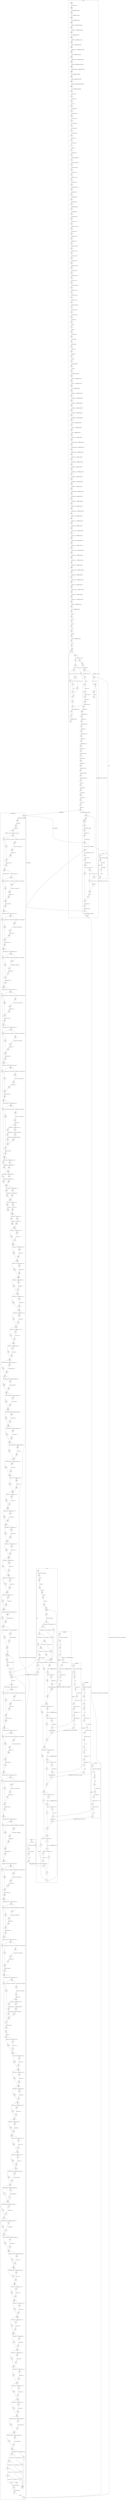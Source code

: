 digraph CFA {
552 [shape="circle" label="N552\n203"]
683 [shape="circle" label="N683\n202"]
684 [shape="circle" label="N684\n201"]
685 [shape="circle" label="N685\n200"]
686 [shape="circle" label="N686\n199"]
687 [shape="circle" label="N687\n198"]
688 [shape="circle" label="N688\n197"]
689 [shape="circle" label="N689\n196"]
690 [shape="circle" label="N690\n195"]
691 [shape="circle" label="N691\n194"]
692 [shape="circle" label="N692\n193"]
693 [shape="circle" label="N693\n192"]
694 [shape="circle" label="N694\n191"]
695 [shape="circle" label="N695\n190"]
696 [shape="circle" label="N696\n189"]
697 [shape="circle" label="N697\n188"]
698 [shape="circle" label="N698\n187"]
699 [shape="circle" label="N699\n186"]
700 [shape="circle" label="N700\n185"]
701 [shape="circle" label="N701\n184"]
702 [shape="circle" label="N702\n183"]
703 [shape="circle" label="N703\n182"]
704 [shape="circle" label="N704\n181"]
705 [shape="circle" label="N705\n180"]
706 [shape="circle" label="N706\n179"]
707 [shape="circle" label="N707\n178"]
708 [shape="circle" label="N708\n177"]
709 [shape="circle" label="N709\n176"]
710 [shape="circle" label="N710\n175"]
711 [shape="circle" label="N711\n174"]
712 [shape="circle" label="N712\n173"]
713 [shape="circle" label="N713\n172"]
714 [shape="circle" label="N714\n171"]
715 [shape="circle" label="N715\n170"]
716 [shape="circle" label="N716\n169"]
717 [shape="circle" label="N717\n168"]
718 [shape="circle" label="N718\n167"]
719 [shape="circle" label="N719\n166"]
720 [shape="circle" label="N720\n165"]
721 [shape="circle" label="N721\n164"]
722 [shape="circle" label="N722\n163"]
723 [shape="circle" label="N723\n162"]
724 [shape="circle" label="N724\n161"]
725 [shape="circle" label="N725\n160"]
726 [shape="circle" label="N726\n159"]
727 [shape="circle" label="N727\n158"]
728 [shape="circle" label="N728\n157"]
729 [shape="circle" label="N729\n156"]
730 [shape="circle" label="N730\n155"]
731 [shape="circle" label="N731\n154"]
732 [shape="circle" label="N732\n153"]
733 [shape="circle" label="N733\n152"]
734 [shape="circle" label="N734\n151"]
735 [shape="circle" label="N735\n150"]
736 [shape="circle" label="N736\n149"]
737 [shape="circle" label="N737\n148"]
738 [shape="circle" label="N738\n147"]
739 [shape="circle" label="N739\n146"]
740 [shape="circle" label="N740\n145"]
741 [shape="circle" label="N741\n144"]
742 [shape="circle" label="N742\n143"]
743 [shape="circle" label="N743\n142"]
744 [shape="circle" label="N744\n141"]
745 [shape="circle" label="N745\n140"]
746 [shape="circle" label="N746\n139"]
747 [shape="circle" label="N747\n138"]
748 [shape="circle" label="N748\n137"]
749 [shape="circle" label="N749\n136"]
750 [shape="circle" label="N750\n135"]
751 [shape="circle" label="N751\n134"]
752 [shape="circle" label="N752\n133"]
753 [shape="circle" label="N753\n132"]
754 [shape="circle" label="N754\n131"]
755 [shape="circle" label="N755\n130"]
756 [shape="circle" label="N756\n129"]
757 [shape="circle" label="N757\n128"]
553 [shape="circle" label="N553\n127"]
554 [shape="circle" label="N554\n126"]
555 [shape="circle" label="N555\n125"]
556 [shape="circle" label="N556\n124"]
557 [shape="circle" label="N557\n123"]
558 [shape="circle" label="N558\n122"]
559 [shape="circle" label="N559\n121"]
560 [shape="circle" label="N560\n120"]
561 [shape="circle" label="N561\n119"]
562 [shape="circle" label="N562\n118"]
563 [shape="circle" label="N563\n117"]
564 [shape="circle" label="N564\n116"]
565 [shape="circle" label="N565\n115"]
566 [shape="circle" label="N566\n114"]
567 [shape="circle" label="N567\n113"]
568 [shape="circle" label="N568\n112"]
569 [shape="circle" label="N569\n111"]
570 [shape="circle" label="N570\n110"]
571 [shape="circle" label="N571\n109"]
572 [shape="circle" label="N572\n108"]
573 [shape="circle" label="N573\n107"]
574 [shape="circle" label="N574\n106"]
575 [shape="circle" label="N575\n105"]
576 [shape="circle" label="N576\n104"]
577 [shape="circle" label="N577\n103"]
578 [shape="circle" label="N578\n102"]
579 [shape="circle" label="N579\n101"]
580 [shape="circle" label="N580\n100"]
581 [shape="circle" label="N581\n99"]
582 [shape="circle" label="N582\n98"]
583 [shape="circle" label="N583\n97"]
584 [shape="circle" label="N584\n96"]
585 [shape="circle" label="N585\n95"]
586 [shape="circle" label="N586\n94"]
587 [shape="circle" label="N587\n93"]
588 [shape="circle" label="N588\n92"]
589 [shape="circle" label="N589\n91"]
590 [shape="circle" label="N590\n90"]
591 [shape="circle" label="N591\n89"]
592 [shape="circle" label="N592\n88"]
593 [shape="circle" label="N593\n87"]
594 [shape="circle" label="N594\n86"]
595 [shape="circle" label="N595\n85"]
596 [shape="circle" label="N596\n84"]
597 [shape="circle" label="N597\n83"]
598 [shape="circle" label="N598\n82"]
599 [shape="circle" label="N599\n81"]
600 [shape="circle" label="N600\n80"]
601 [shape="circle" label="N601\n79"]
602 [shape="circle" label="N602\n78"]
603 [shape="circle" label="N603\n77"]
604 [shape="circle" label="N604\n76"]
605 [shape="circle" label="N605\n75"]
606 [shape="circle" label="N606\n74"]
607 [shape="circle" label="N607\n73"]
608 [shape="circle" label="N608\n72"]
609 [shape="doublecircle" label="N609\n71"]
610 [shape="diamond" label="N610\n70"]
614 [shape="circle" label="N614\n69"]
611 [shape="circle" label="N611\n68"]
629 [shape="diamond" label="N629\n67"]
632 [shape="circle" label="N632\n66"]
1 [shape="circle" label="N1\n4"]
2 [shape="circle" label="N2\n3"]
4 [shape="circle" label="N4\n2"]
5 [shape="circle" label="N5\n1"]
0 [shape="circle" label="N0\n0"]
676 [shape="circle" label="N676\n22"]
673 [shape="circle" label="N673\n20"]
677 [shape="circle" label="N677\n19"]
670 [shape="circle" label="N670\n18"]
678 [shape="circle" label="N678\n17"]
679 [shape="circle" label="N679\n16"]
137 [shape="circle" label="N137\n407"]
138 [shape="circle" label="N138\n406"]
139 [shape="circle" label="N139\n405"]
140 [shape="diamond" label="N140\n404"]
143 [shape="circle" label="N143\n403"]
141 [shape="diamond" label="N141\n395"]
152 [shape="circle" label="N152\n394"]
150 [shape="diamond" label="N150\n386"]
161 [shape="circle" label="N161\n385"]
159 [shape="diamond" label="N159\n377"]
170 [shape="circle" label="N170\n376"]
168 [shape="diamond" label="N168\n368"]
179 [shape="circle" label="N179\n367"]
177 [shape="diamond" label="N177\n359"]
188 [shape="circle" label="N188\n358"]
186 [shape="diamond" label="N186\n350"]
197 [shape="circle" label="N197\n349"]
195 [shape="diamond" label="N195\n341"]
206 [shape="circle" label="N206\n340"]
204 [shape="diamond" label="N204\n325"]
222 [shape="circle" label="N222\n324"]
224 [shape="circle" label="N224\n323"]
220 [shape="diamond" label="N220\n320"]
227 [shape="circle" label="N227\n319"]
229 [shape="circle" label="N229\n318"]
225 [shape="diamond" label="N225\n315"]
232 [shape="circle" label="N232\n314"]
234 [shape="circle" label="N234\n313"]
230 [shape="diamond" label="N230\n310"]
237 [shape="circle" label="N237\n309"]
239 [shape="circle" label="N239\n308"]
235 [shape="diamond" label="N235\n305"]
242 [shape="circle" label="N242\n304"]
244 [shape="circle" label="N244\n303"]
240 [shape="diamond" label="N240\n300"]
247 [shape="circle" label="N247\n299"]
245 [shape="diamond" label="N245\n296"]
251 [shape="circle" label="N251\n295"]
249 [shape="diamond" label="N249\n292"]
255 [shape="circle" label="N255\n291"]
253 [shape="diamond" label="N253\n288"]
259 [shape="circle" label="N259\n287"]
257 [shape="diamond" label="N257\n284"]
263 [shape="circle" label="N263\n283"]
261 [shape="diamond" label="N261\n280"]
267 [shape="circle" label="N267\n279"]
265 [shape="diamond" label="N265\n276"]
271 [shape="circle" label="N271\n275"]
269 [shape="diamond" label="N269\n272"]
275 [shape="circle" label="N275\n271"]
273 [shape="diamond" label="N273\n268"]
279 [shape="circle" label="N279\n267"]
277 [shape="diamond" label="N277\n264"]
283 [shape="circle" label="N283\n263"]
281 [shape="diamond" label="N281\n260"]
287 [shape="circle" label="N287\n259"]
285 [shape="diamond" label="N285\n256"]
291 [shape="circle" label="N291\n255"]
289 [shape="diamond" label="N289\n252"]
295 [shape="circle" label="N295\n251"]
293 [shape="diamond" label="N293\n248"]
299 [shape="circle" label="N299\n247"]
297 [shape="diamond" label="N297\n244"]
303 [shape="circle" label="N303\n243"]
301 [shape="diamond" label="N301\n240"]
307 [shape="circle" label="N307\n239"]
305 [shape="diamond" label="N305\n236"]
311 [shape="circle" label="N311\n235"]
309 [shape="diamond" label="N309\n232"]
315 [shape="circle" label="N315\n231"]
313 [shape="diamond" label="N313\n228"]
319 [shape="circle" label="N319\n227"]
317 [shape="diamond" label="N317\n224"]
323 [shape="circle" label="N323\n223"]
321 [shape="diamond" label="N321\n220"]
327 [shape="circle" label="N327\n219"]
325 [shape="diamond" label="N325\n216"]
331 [shape="circle" label="N331\n215"]
329 [shape="diamond" label="N329\n212"]
335 [shape="circle" label="N335\n211"]
333 [shape="diamond" label="N333\n208"]
339 [shape="circle" label="N339\n207"]
337 [shape="diamond" label="N337\n204"]
343 [shape="circle" label="N343\n203"]
341 [shape="circle" label="N341\n200"]
345 [shape="doublecircle" label="N345\n199"]
346 [shape="circle" label="N346\n198"]
348 [shape="circle" label="N348\n197"]
349 [shape="circle" label="N349\n196"]
61 [shape="circle" label="N61\n68"]
62 [shape="circle" label="N62\n67"]
63 [shape="circle" label="N63\n66"]
64 [shape="circle" label="N64\n65"]
65 [shape="circle" label="N65\n64"]
66 [shape="circle" label="N66\n63"]
67 [shape="circle" label="N67\n62"]
68 [shape="doublecircle" label="N68\n61"]
69 [shape="circle" label="N69\n60"]
71 [shape="diamond" label="N71\n59"]
74 [shape="diamond" label="N74\n58"]
77 [shape="diamond" label="N77\n57"]
80 [shape="diamond" label="N80\n56"]
83 [shape="diamond" label="N83\n55"]
86 [shape="circle" label="N86\n54"]
133 [shape="circle" label="N133\n53"]
134 [shape="circle" label="N134\n52"]
60 [shape="circle" label="N60\n51"]
350 [shape="circle" label="N350\n195"]
351 [shape="diamond" label="N351\n194"]
354 [shape="circle" label="N354\n193"]
352 [shape="diamond" label="N352\n185"]
363 [shape="circle" label="N363\n184"]
361 [shape="diamond" label="N361\n176"]
372 [shape="circle" label="N372\n175"]
370 [shape="diamond" label="N370\n167"]
381 [shape="circle" label="N381\n166"]
379 [shape="diamond" label="N379\n158"]
390 [shape="circle" label="N390\n157"]
388 [shape="diamond" label="N388\n149"]
399 [shape="circle" label="N399\n148"]
397 [shape="diamond" label="N397\n140"]
408 [shape="circle" label="N408\n139"]
406 [shape="diamond" label="N406\n131"]
417 [shape="circle" label="N417\n130"]
415 [shape="circle" label="N415\n115"]
431 [shape="diamond" label="N431\n114"]
434 [shape="circle" label="N434\n113"]
432 [shape="diamond" label="N432\n110"]
438 [shape="circle" label="N438\n109"]
436 [shape="diamond" label="N436\n106"]
442 [shape="circle" label="N442\n105"]
440 [shape="diamond" label="N440\n102"]
446 [shape="circle" label="N446\n101"]
444 [shape="diamond" label="N444\n98"]
450 [shape="circle" label="N450\n97"]
448 [shape="diamond" label="N448\n94"]
454 [shape="circle" label="N454\n93"]
452 [shape="diamond" label="N452\n90"]
458 [shape="circle" label="N458\n89"]
456 [shape="diamond" label="N456\n86"]
462 [shape="circle" label="N462\n85"]
460 [shape="diamond" label="N460\n82"]
466 [shape="circle" label="N466\n81"]
464 [shape="diamond" label="N464\n78"]
470 [shape="circle" label="N470\n77"]
468 [shape="diamond" label="N468\n74"]
474 [shape="circle" label="N474\n73"]
472 [shape="diamond" label="N472\n70"]
478 [shape="circle" label="N478\n69"]
476 [shape="diamond" label="N476\n66"]
482 [shape="circle" label="N482\n65"]
480 [shape="diamond" label="N480\n62"]
486 [shape="circle" label="N486\n61"]
484 [shape="diamond" label="N484\n58"]
490 [shape="circle" label="N490\n57"]
488 [shape="diamond" label="N488\n54"]
494 [shape="circle" label="N494\n53"]
492 [shape="diamond" label="N492\n50"]
498 [shape="circle" label="N498\n49"]
496 [shape="diamond" label="N496\n46"]
502 [shape="circle" label="N502\n45"]
500 [shape="diamond" label="N500\n42"]
506 [shape="circle" label="N506\n41"]
504 [shape="diamond" label="N504\n38"]
510 [shape="circle" label="N510\n37"]
508 [shape="diamond" label="N508\n34"]
514 [shape="circle" label="N514\n33"]
512 [shape="diamond" label="N512\n30"]
518 [shape="circle" label="N518\n29"]
516 [shape="diamond" label="N516\n26"]
522 [shape="circle" label="N522\n25"]
520 [shape="diamond" label="N520\n22"]
526 [shape="circle" label="N526\n21"]
524 [shape="diamond" label="N524\n18"]
530 [shape="circle" label="N530\n17"]
528 [shape="diamond" label="N528\n14"]
534 [shape="diamond" label="N534\n13"]
537 [shape="diamond" label="N537\n12"]
540 [shape="diamond" label="N540\n11"]
543 [shape="diamond" label="N543\n10"]
546 [shape="circle" label="N546\n9"]
548 [shape="circle" label="N548\n8"]
549 [shape="circle" label="N549\n7"]
136 [shape="circle" label="N136\n6"]
680 [shape="circle" label="N680\n15"]
660 [shape="doublecircle" label="N660\n34"]
661 [shape="circle" label="N661\n33"]
663 [shape="circle" label="N663\n32"]
664 [shape="circle" label="N664\n31"]
665 [shape="circle" label="N665\n30"]
666 [shape="circle" label="N666\n29"]
667 [shape="circle" label="N667\n28"]
668 [shape="circle" label="N668\n27"]
669 [shape="diamond" label="N669\n26"]
672 [shape="circle" label="N672\n25"]
671 [shape="diamond" label="N671\n24"]
674 [shape="circle" label="N674\n23"]
675 [shape="circle" label="N675\n21"]
659 [shape="circle" label="N659\n35"]
545 [shape="circle" label="N545\n5"]
532 [shape="circle" label="N532\n0"]
542 [shape="circle" label="N542\n4"]
539 [shape="circle" label="N539\n3"]
536 [shape="circle" label="N536\n2"]
533 [shape="circle" label="N533\n1"]
529 [shape="circle" label="N529\n16"]
531 [shape="circle" label="N531\n15"]
525 [shape="circle" label="N525\n20"]
527 [shape="circle" label="N527\n19"]
521 [shape="circle" label="N521\n24"]
523 [shape="circle" label="N523\n23"]
517 [shape="circle" label="N517\n28"]
519 [shape="circle" label="N519\n27"]
513 [shape="circle" label="N513\n32"]
515 [shape="circle" label="N515\n31"]
509 [shape="circle" label="N509\n36"]
511 [shape="circle" label="N511\n35"]
505 [shape="circle" label="N505\n40"]
507 [shape="circle" label="N507\n39"]
501 [shape="circle" label="N501\n44"]
503 [shape="circle" label="N503\n43"]
497 [shape="circle" label="N497\n48"]
499 [shape="circle" label="N499\n47"]
493 [shape="circle" label="N493\n52"]
495 [shape="circle" label="N495\n51"]
489 [shape="circle" label="N489\n56"]
491 [shape="circle" label="N491\n55"]
485 [shape="circle" label="N485\n60"]
487 [shape="circle" label="N487\n59"]
481 [shape="circle" label="N481\n64"]
483 [shape="circle" label="N483\n63"]
477 [shape="circle" label="N477\n68"]
479 [shape="circle" label="N479\n67"]
473 [shape="circle" label="N473\n72"]
475 [shape="circle" label="N475\n71"]
469 [shape="circle" label="N469\n76"]
471 [shape="circle" label="N471\n75"]
465 [shape="circle" label="N465\n80"]
467 [shape="circle" label="N467\n79"]
461 [shape="circle" label="N461\n84"]
463 [shape="circle" label="N463\n83"]
457 [shape="circle" label="N457\n88"]
459 [shape="circle" label="N459\n87"]
453 [shape="circle" label="N453\n92"]
455 [shape="circle" label="N455\n91"]
449 [shape="circle" label="N449\n96"]
451 [shape="circle" label="N451\n95"]
445 [shape="circle" label="N445\n100"]
447 [shape="circle" label="N447\n99"]
441 [shape="circle" label="N441\n104"]
443 [shape="circle" label="N443\n103"]
437 [shape="circle" label="N437\n108"]
439 [shape="circle" label="N439\n107"]
433 [shape="circle" label="N433\n112"]
435 [shape="circle" label="N435\n111"]
416 [shape="diamond" label="N416\n129"]
420 [shape="circle" label="N420\n128"]
418 [shape="circle" label="N418\n117"]
430 [shape="circle" label="N430\n116"]
419 [shape="circle" label="N419\n127"]
421 [shape="circle" label="N421\n126"]
422 [shape="diamond" label="N422\n125"]
425 [shape="circle" label="N425\n124"]
428 [shape="circle" label="N428\n123"]
429 [shape="circle" label="N429\n122"]
423 [shape="circle" label="N423\n118"]
424 [shape="circle" label="N424\n121"]
426 [shape="circle" label="N426\n120"]
427 [shape="circle" label="N427\n119"]
407 [shape="diamond" label="N407\n138"]
411 [shape="circle" label="N411\n137"]
409 [shape="circle" label="N409\n133"]
414 [shape="circle" label="N414\n132"]
410 [shape="circle" label="N410\n136"]
412 [shape="circle" label="N412\n135"]
413 [shape="circle" label="N413\n134"]
398 [shape="diamond" label="N398\n147"]
402 [shape="circle" label="N402\n146"]
400 [shape="circle" label="N400\n142"]
405 [shape="circle" label="N405\n141"]
401 [shape="circle" label="N401\n145"]
403 [shape="circle" label="N403\n144"]
404 [shape="circle" label="N404\n143"]
389 [shape="diamond" label="N389\n156"]
393 [shape="circle" label="N393\n155"]
391 [shape="circle" label="N391\n151"]
396 [shape="circle" label="N396\n150"]
392 [shape="circle" label="N392\n154"]
394 [shape="circle" label="N394\n153"]
395 [shape="circle" label="N395\n152"]
380 [shape="diamond" label="N380\n165"]
384 [shape="circle" label="N384\n164"]
382 [shape="circle" label="N382\n160"]
387 [shape="circle" label="N387\n159"]
383 [shape="circle" label="N383\n163"]
385 [shape="circle" label="N385\n162"]
386 [shape="circle" label="N386\n161"]
371 [shape="diamond" label="N371\n174"]
375 [shape="circle" label="N375\n173"]
373 [shape="circle" label="N373\n169"]
378 [shape="circle" label="N378\n168"]
374 [shape="circle" label="N374\n172"]
376 [shape="circle" label="N376\n171"]
377 [shape="circle" label="N377\n170"]
362 [shape="diamond" label="N362\n183"]
366 [shape="circle" label="N366\n182"]
364 [shape="circle" label="N364\n178"]
369 [shape="circle" label="N369\n177"]
365 [shape="circle" label="N365\n181"]
367 [shape="circle" label="N367\n180"]
368 [shape="circle" label="N368\n179"]
353 [shape="diamond" label="N353\n192"]
357 [shape="circle" label="N357\n191"]
355 [shape="circle" label="N355\n187"]
360 [shape="circle" label="N360\n186"]
356 [shape="circle" label="N356\n190"]
358 [shape="circle" label="N358\n189"]
359 [shape="circle" label="N359\n188"]
85 [shape="circle" label="N85\n50"]
72 [shape="diamond" label="N72\n45"]
90 [shape="circle" label="N90\n44"]
88 [shape="diamond" label="N88\n36"]
99 [shape="circle" label="N99\n35"]
97 [shape="diamond" label="N97\n27"]
108 [shape="circle" label="N108\n26"]
106 [shape="diamond" label="N106\n18"]
117 [shape="circle" label="N117\n17"]
115 [shape="diamond" label="N115\n9"]
126 [shape="circle" label="N126\n8"]
124 [shape="circle" label="N124\n0"]
125 [shape="circle" label="N125\n7"]
127 [shape="diamond" label="N127\n6"]
129 [shape="circle" label="N129\n5"]
131 [shape="circle" label="N131\n4"]
56 [shape="circle" label="N56\n3"]
57 [shape="circle" label="N57\n2"]
58 [shape="circle" label="N58\n1"]
55 [shape="circle" label="N55\n0"]
132 [shape="circle" label="N132\n3"]
128 [shape="circle" label="N128\n1"]
130 [shape="circle" label="N130\n2"]
116 [shape="circle" label="N116\n16"]
118 [shape="diamond" label="N118\n15"]
120 [shape="circle" label="N120\n14"]
122 [shape="circle" label="N122\n13"]
46 [shape="circle" label="N46\n8"]
47 [shape="circle" label="N47\n7"]
48 [shape="circle" label="N48\n6"]
49 [shape="circle" label="N49\n5"]
50 [shape="circle" label="N50\n4"]
51 [shape="circle" label="N51\n3"]
52 [shape="circle" label="N52\n2"]
53 [shape="circle" label="N53\n1"]
45 [shape="circle" label="N45\n0"]
123 [shape="circle" label="N123\n12"]
119 [shape="circle" label="N119\n10"]
121 [shape="circle" label="N121\n11"]
107 [shape="circle" label="N107\n25"]
109 [shape="diamond" label="N109\n24"]
111 [shape="circle" label="N111\n23"]
113 [shape="circle" label="N113\n22"]
30 [shape="circle" label="N30\n14"]
31 [shape="circle" label="N31\n13"]
32 [shape="circle" label="N32\n12"]
33 [shape="circle" label="N33\n11"]
34 [shape="circle" label="N34\n10"]
35 [shape="circle" label="N35\n9"]
36 [shape="circle" label="N36\n8"]
37 [shape="circle" label="N37\n7"]
38 [shape="circle" label="N38\n6"]
39 [shape="circle" label="N39\n5"]
40 [shape="circle" label="N40\n4"]
41 [shape="circle" label="N41\n3"]
42 [shape="circle" label="N42\n2"]
43 [shape="circle" label="N43\n1"]
29 [shape="circle" label="N29\n0"]
114 [shape="circle" label="N114\n21"]
110 [shape="circle" label="N110\n19"]
112 [shape="circle" label="N112\n20"]
98 [shape="circle" label="N98\n34"]
100 [shape="diamond" label="N100\n33"]
102 [shape="circle" label="N102\n32"]
104 [shape="circle" label="N104\n31"]
18 [shape="circle" label="N18\n10"]
19 [shape="circle" label="N19\n9"]
20 [shape="circle" label="N20\n8"]
21 [shape="circle" label="N21\n7"]
22 [shape="circle" label="N22\n6"]
23 [shape="circle" label="N23\n5"]
24 [shape="circle" label="N24\n4"]
25 [shape="circle" label="N25\n3"]
26 [shape="circle" label="N26\n2"]
27 [shape="circle" label="N27\n1"]
17 [shape="circle" label="N17\n0"]
105 [shape="circle" label="N105\n30"]
101 [shape="circle" label="N101\n28"]
103 [shape="circle" label="N103\n29"]
89 [shape="circle" label="N89\n43"]
91 [shape="diamond" label="N91\n42"]
93 [shape="circle" label="N93\n41"]
95 [shape="circle" label="N95\n40"]
8 [shape="circle" label="N8\n8"]
9 [shape="circle" label="N9\n7"]
10 [shape="circle" label="N10\n6"]
11 [shape="circle" label="N11\n5"]
12 [shape="circle" label="N12\n4"]
13 [shape="circle" label="N13\n3"]
14 [shape="circle" label="N14\n2"]
15 [shape="circle" label="N15\n1"]
7 [shape="circle" label="N7\n0"]
96 [shape="circle" label="N96\n39"]
92 [shape="circle" label="N92\n37"]
94 [shape="circle" label="N94\n38"]
82 [shape="circle" label="N82\n49"]
79 [shape="circle" label="N79\n48"]
76 [shape="circle" label="N76\n47"]
73 [shape="circle" label="N73\n46"]
342 [shape="circle" label="N342\n202"]
344 [shape="circle" label="N344\n201"]
338 [shape="circle" label="N338\n206"]
340 [shape="circle" label="N340\n205"]
334 [shape="circle" label="N334\n210"]
336 [shape="circle" label="N336\n209"]
330 [shape="circle" label="N330\n214"]
332 [shape="circle" label="N332\n213"]
326 [shape="circle" label="N326\n218"]
328 [shape="circle" label="N328\n217"]
322 [shape="circle" label="N322\n222"]
324 [shape="circle" label="N324\n221"]
318 [shape="circle" label="N318\n226"]
320 [shape="circle" label="N320\n225"]
314 [shape="circle" label="N314\n230"]
316 [shape="circle" label="N316\n229"]
310 [shape="circle" label="N310\n234"]
312 [shape="circle" label="N312\n233"]
306 [shape="circle" label="N306\n238"]
308 [shape="circle" label="N308\n237"]
302 [shape="circle" label="N302\n242"]
304 [shape="circle" label="N304\n241"]
298 [shape="circle" label="N298\n246"]
300 [shape="circle" label="N300\n245"]
294 [shape="circle" label="N294\n250"]
296 [shape="circle" label="N296\n249"]
290 [shape="circle" label="N290\n254"]
292 [shape="circle" label="N292\n253"]
286 [shape="circle" label="N286\n258"]
288 [shape="circle" label="N288\n257"]
282 [shape="circle" label="N282\n262"]
284 [shape="circle" label="N284\n261"]
278 [shape="circle" label="N278\n266"]
280 [shape="circle" label="N280\n265"]
274 [shape="circle" label="N274\n270"]
276 [shape="circle" label="N276\n269"]
270 [shape="circle" label="N270\n274"]
272 [shape="circle" label="N272\n273"]
266 [shape="circle" label="N266\n278"]
268 [shape="circle" label="N268\n277"]
262 [shape="circle" label="N262\n282"]
264 [shape="circle" label="N264\n281"]
258 [shape="circle" label="N258\n286"]
260 [shape="circle" label="N260\n285"]
254 [shape="circle" label="N254\n290"]
256 [shape="circle" label="N256\n289"]
250 [shape="circle" label="N250\n294"]
252 [shape="circle" label="N252\n293"]
246 [shape="circle" label="N246\n298"]
248 [shape="circle" label="N248\n297"]
241 [shape="circle" label="N241\n302"]
243 [shape="circle" label="N243\n301"]
236 [shape="circle" label="N236\n307"]
238 [shape="circle" label="N238\n306"]
231 [shape="circle" label="N231\n312"]
233 [shape="circle" label="N233\n311"]
226 [shape="circle" label="N226\n317"]
228 [shape="circle" label="N228\n316"]
221 [shape="circle" label="N221\n322"]
223 [shape="circle" label="N223\n321"]
205 [shape="diamond" label="N205\n339"]
209 [shape="circle" label="N209\n338"]
207 [shape="circle" label="N207\n327"]
219 [shape="circle" label="N219\n326"]
208 [shape="circle" label="N208\n337"]
210 [shape="circle" label="N210\n336"]
211 [shape="diamond" label="N211\n335"]
214 [shape="circle" label="N214\n334"]
217 [shape="circle" label="N217\n333"]
218 [shape="circle" label="N218\n332"]
212 [shape="circle" label="N212\n328"]
213 [shape="circle" label="N213\n331"]
215 [shape="circle" label="N215\n330"]
216 [shape="circle" label="N216\n329"]
196 [shape="diamond" label="N196\n348"]
200 [shape="circle" label="N200\n347"]
198 [shape="circle" label="N198\n343"]
203 [shape="circle" label="N203\n342"]
199 [shape="circle" label="N199\n346"]
201 [shape="circle" label="N201\n345"]
202 [shape="circle" label="N202\n344"]
187 [shape="diamond" label="N187\n357"]
191 [shape="circle" label="N191\n356"]
189 [shape="circle" label="N189\n352"]
194 [shape="circle" label="N194\n351"]
190 [shape="circle" label="N190\n355"]
192 [shape="circle" label="N192\n354"]
193 [shape="circle" label="N193\n353"]
178 [shape="diamond" label="N178\n366"]
182 [shape="circle" label="N182\n365"]
180 [shape="circle" label="N180\n361"]
185 [shape="circle" label="N185\n360"]
181 [shape="circle" label="N181\n364"]
183 [shape="circle" label="N183\n363"]
184 [shape="circle" label="N184\n362"]
169 [shape="diamond" label="N169\n375"]
173 [shape="circle" label="N173\n374"]
171 [shape="circle" label="N171\n370"]
176 [shape="circle" label="N176\n369"]
172 [shape="circle" label="N172\n373"]
174 [shape="circle" label="N174\n372"]
175 [shape="circle" label="N175\n371"]
160 [shape="diamond" label="N160\n384"]
164 [shape="circle" label="N164\n383"]
162 [shape="circle" label="N162\n379"]
167 [shape="circle" label="N167\n378"]
163 [shape="circle" label="N163\n382"]
165 [shape="circle" label="N165\n381"]
166 [shape="circle" label="N166\n380"]
151 [shape="diamond" label="N151\n393"]
155 [shape="circle" label="N155\n392"]
153 [shape="circle" label="N153\n388"]
158 [shape="circle" label="N158\n387"]
154 [shape="circle" label="N154\n391"]
156 [shape="circle" label="N156\n390"]
157 [shape="circle" label="N157\n389"]
142 [shape="diamond" label="N142\n402"]
146 [shape="circle" label="N146\n401"]
144 [shape="circle" label="N144\n397"]
149 [shape="circle" label="N149\n396"]
145 [shape="circle" label="N145\n400"]
147 [shape="circle" label="N147\n399"]
148 [shape="circle" label="N148\n398"]
681 [shape="circle" label="N681\n65"]
630 [shape="circle" label="N630\n64"]
551 [shape="circle" label="N551\n63"]
631 [shape="circle" label="N631\n62"]
633 [shape="circle" label="N633\n61"]
634 [shape="circle" label="N634\n60"]
635 [shape="circle" label="N635\n59"]
636 [shape="circle" label="N636\n58"]
637 [shape="circle" label="N637\n57"]
638 [shape="circle" label="N638\n56"]
639 [shape="circle" label="N639\n55"]
640 [shape="circle" label="N640\n54"]
641 [shape="circle" label="N641\n53"]
642 [shape="circle" label="N642\n52"]
643 [shape="circle" label="N643\n51"]
644 [shape="circle" label="N644\n50"]
645 [shape="circle" label="N645\n49"]
646 [shape="circle" label="N646\n48"]
647 [shape="circle" label="N647\n47"]
648 [shape="circle" label="N648\n46"]
649 [shape="circle" label="N649\n45"]
650 [shape="circle" label="N650\n44"]
651 [shape="circle" label="N651\n43"]
652 [shape="circle" label="N652\n42"]
653 [shape="circle" label="N653\n41"]
654 [shape="circle" label="N654\n40"]
655 [shape="circle" label="N655\n39"]
656 [shape="circle" label="N656\n38"]
657 [shape="circle" label="N657\n37"]
658 [shape="circle" label="N658\n36"]
613 [shape="circle" label="N613\n14"]
612 [shape="diamond" label="N612\n13"]
618 [shape="circle" label="N618\n12"]
616 [shape="circle" label="N616\n3"]
626 [shape="circle" label="N626\n2"]
627 [shape="circle" label="N627\n1"]
628 [shape="circle" label="N628\n0"]
617 [shape="diamond" label="N617\n11"]
621 [shape="circle" label="N621\n10"]
619 [shape="circle" label="N619\n4"]
620 [shape="diamond" label="N620\n9"]
624 [shape="circle" label="N624\n8"]
622 [shape="circle" label="N622\n5"]
623 [shape="circle" label="N623\n7"]
625 [shape="circle" label="N625\n6"]
node [shape="circle"]
subgraph cluster_D_print {
label="D_print()"
56 -> 57 [label="Function start dummy edge"]
57 -> 58 [label="D_z = main_zero_val;"]
58 -> 55 [label="return;"]}
subgraph cluster_N_generate {
label="N_generate()"
8 -> 9 [label="Function start dummy edge"]
9 -> 10 [label="int a;"]
10 -> 11 [label="int b;"]
11 -> 12 [label="main_in1_val_t = __VERIFIER_nondet_int();"]
12 -> 13 [label="main_in1_req_up = 1;"]
13 -> 14 [label="main_in2_val_t = __VERIFIER_nondet_int();"]
14 -> 15 [label="main_in2_req_up = 1;"]
15 -> 7 [label="return;"]}
subgraph cluster_S1_addsub {
label="S1_addsub()"
18 -> 19 [label="Function start dummy edge"]
19 -> 20 [label="int a;"]
20 -> 21 [label="int b;"]
21 -> 22 [label="a = main_in1_val;"]
22 -> 23 [label="b = main_in2_val;"]
23 -> 24 [label="main_sum_val_t = a + b;"]
24 -> 25 [label="main_sum_req_up = 1;"]
25 -> 26 [label="main_diff_val_t = a - b;"]
26 -> 27 [label="main_diff_req_up = 1;"]
27 -> 17 [label="return;"]}
subgraph cluster_S2_presdbl {
label="S2_presdbl()"
30 -> 31 [label="Function start dummy edge"]
31 -> 32 [label="int a;"]
32 -> 33 [label="int b;"]
33 -> 34 [label="int c;"]
34 -> 35 [label="int d;"]
35 -> 36 [label="a = main_sum_val;"]
36 -> 37 [label="b = main_diff_val;"]
37 -> 38 [label="main_pres_val_t = a;"]
38 -> 39 [label="main_pres_req_up = 1;"]
39 -> 40 [label="c = a + b;"]
40 -> 41 [label="d = a - b;"]
41 -> 42 [label="main_dbl_val_t = c + d;"]
42 -> 43 [label="main_dbl_req_up = 1;"]
43 -> 29 [label="return;"]}
subgraph cluster_S3_zero {
label="S3_zero()"
46 -> 47 [label="Function start dummy edge"]
47 -> 48 [label="int a;"]
48 -> 49 [label="int b;"]
49 -> 50 [label="a = main_pres_val;"]
50 -> 51 [label="b = main_dbl_val;"]
51 -> 52 [label="main_zero_val_t = b - (a + a);"]
52 -> 53 [label="main_zero_req_up = 1;"]
53 -> 45 [label="return;"]}
subgraph cluster_error {
label="error()"
1 -> 2 [label="Function start dummy edge"]
2 -> 4 [label="Goto: ERROR"]
4 -> 5 [label="Label: ERROR"]
5 -> 0 [label="return;"]}
subgraph cluster_eval {
label="eval()"
61 -> 62 [label="Function start dummy edge"]
62 -> 63 [label="int tmp;"]
63 -> 64 [label="int tmp___0;"]
64 -> 65 [label="int tmp___1;"]
65 -> 66 [label="int tmp___2;"]
66 -> 67 [label="int tmp___3;"]
67 -> 68 [label="while"]
68 -> 69 [label=""]
69 -> 71 [label="Label: while_0_continue"]
71 -> 73 [label="[N_generate_st == 0]"]
71 -> 74 [label="[!(N_generate_st == 0)]"]
74 -> 76 [label="[S1_addsub_st == 0]"]
74 -> 77 [label="[!(S1_addsub_st == 0)]"]
77 -> 79 [label="[S2_presdbl_st == 0]"]
77 -> 80 [label="[!(S2_presdbl_st == 0)]"]
80 -> 82 [label="[S3_zero_st == 0]"]
80 -> 83 [label="[!(S3_zero_st == 0)]"]
83 -> 85 [label="[D_print_st == 0]"]
83 -> 86 [label="[!(D_print_st == 0)]"]
86 -> 133 [label="Goto: while_0_break"]
133 -> 134 [label="Label: while_0_break"]
134 -> 60 [label="return;"]
85 -> 72 [label=""]
72 -> 89 [label="[N_generate_st == 0]"]
72 -> 90 [label="[!(N_generate_st == 0)]"]
90 -> 88 [label=""]
88 -> 98 [label="[S1_addsub_st == 0]"]
88 -> 99 [label="[!(S1_addsub_st == 0)]"]
99 -> 97 [label=""]
97 -> 107 [label="[S2_presdbl_st == 0]"]
97 -> 108 [label="[!(S2_presdbl_st == 0)]"]
108 -> 106 [label=""]
106 -> 116 [label="[S3_zero_st == 0]"]
106 -> 117 [label="[!(S3_zero_st == 0)]"]
117 -> 115 [label=""]
115 -> 125 [label="[D_print_st == 0]"]
115 -> 126 [label="[!(D_print_st == 0)]"]
126 -> 124 [label=""]
124 -> 68 [label=""]
125 -> 127 [label="tmp___3 = __VERIFIER_nondet_int();"]
127 -> 130 [label="[tmp___3 == 0]"]
127 -> 129 [label="[!(tmp___3 == 0)]"]
129 -> 131 [label="D_print_st = 1;"]
131 -> 132 [label="D_print();" style="dotted" arrowhead="empty"]
131 -> 132 [label="D_print();"]
132 -> 128 [label=""]
128 -> 124 [label=""]
130 -> 128 [label=""]
116 -> 118 [label="tmp___2 = __VERIFIER_nondet_int();"]
118 -> 121 [label="[tmp___2 == 0]"]
118 -> 120 [label="[!(tmp___2 == 0)]"]
120 -> 122 [label="S3_zero_st = 1;"]
122 -> 123 [label="S3_zero();" style="dotted" arrowhead="empty"]
122 -> 123 [label="S3_zero();"]
123 -> 119 [label=""]
119 -> 115 [label=""]
121 -> 119 [label=""]
107 -> 109 [label="tmp___1 = __VERIFIER_nondet_int();"]
109 -> 112 [label="[tmp___1 == 0]"]
109 -> 111 [label="[!(tmp___1 == 0)]"]
111 -> 113 [label="S2_presdbl_st = 1;"]
113 -> 114 [label="S2_presdbl();" style="dotted" arrowhead="empty"]
113 -> 114 [label="S2_presdbl();"]
114 -> 110 [label=""]
110 -> 106 [label=""]
112 -> 110 [label=""]
98 -> 100 [label="tmp___0 = __VERIFIER_nondet_int();"]
100 -> 103 [label="[tmp___0 == 0]"]
100 -> 102 [label="[!(tmp___0 == 0)]"]
102 -> 104 [label="S1_addsub_st = 1;"]
104 -> 105 [label="S1_addsub();" style="dotted" arrowhead="empty"]
104 -> 105 [label="S1_addsub();"]
105 -> 101 [label=""]
101 -> 97 [label=""]
103 -> 101 [label=""]
89 -> 91 [label="tmp = __VERIFIER_nondet_int();"]
91 -> 94 [label="[tmp == 0]"]
91 -> 93 [label="[!(tmp == 0)]"]
93 -> 95 [label="N_generate_st = 1;"]
95 -> 96 [label="N_generate();" style="dotted" arrowhead="empty"]
95 -> 96 [label="N_generate();"]
96 -> 92 [label=""]
92 -> 88 [label=""]
94 -> 92 [label=""]
82 -> 72 [label=""]
79 -> 72 [label=""]
76 -> 72 [label=""]
73 -> 72 [label=""]}
subgraph cluster_main {
label="main()"
552 -> 683 [label="INIT GLOBAL VARS"]
683 -> 684 [label="void __VERIFIER_assume(int);"]
684 -> 685 [label="int __VERIFIER_nondet_bool();"]
685 -> 686 [label="char __VERIFIER_nondet_char();"]
686 -> 687 [label="signed char __VERIFIER_nondet_schar();"]
687 -> 688 [label="unsigned char __VERIFIER_nondet_uchar();"]
688 -> 689 [label="int __VERIFIER_nondet_int();"]
689 -> 690 [label="unsigned int __VERIFIER_nondet_uint();"]
690 -> 691 [label="short int __VERIFIER_nondet_short();"]
691 -> 692 [label="unsigned short int __VERIFIER_nondet_ushort();"]
692 -> 693 [label="long int __VERIFIER_nondet_long();"]
693 -> 694 [label="unsigned long int __VERIFIER_nondet_ulong();"]
694 -> 695 [label="long long int __VERIFIER_nondet_longlong();"]
695 -> 696 [label="unsigned long long int __VERIFIER_nondet_ull();"]
696 -> 697 [label="float __VERIFIER_nondet_float();"]
697 -> 698 [label="double __VERIFIER_nondet_double();"]
698 -> 699 [label="long double __VERIFIER_nondet_longdouble();"]
699 -> 700 [label="void *__VERIFIER_nondet_pointer();"]
700 -> 701 [label="int D_print_i = 0;"]
701 -> 702 [label="int D_print_st = 0;"]
702 -> 703 [label="int D_z = 0;"]
703 -> 704 [label="int N_generate_i = 0;"]
704 -> 705 [label="int N_generate_st = 0;"]
705 -> 706 [label="int S1_addsub_i = 0;"]
706 -> 707 [label="int S1_addsub_st = 0;"]
707 -> 708 [label="int S2_presdbl_i = 0;"]
708 -> 709 [label="int S2_presdbl_st = 0;"]
709 -> 710 [label="int S3_zero_i = 0;"]
710 -> 711 [label="int S3_zero_st = 0;"]
711 -> 712 [label="int count = 0;"]
712 -> 713 [label="int main_clk_ev = 0;"]
713 -> 714 [label="int main_clk_neg_edge = 0;"]
714 -> 715 [label="int main_clk_pos_edge = 0;"]
715 -> 716 [label="int main_clk_req_up = 0;"]
716 -> 717 [label="int main_clk_val = 0;"]
717 -> 718 [label="int main_clk_val_t = 0;"]
718 -> 719 [label="int main_dbl_ev = 0;"]
719 -> 720 [label="int main_dbl_req_up = 0;"]
720 -> 721 [label="int main_dbl_val = 0;"]
721 -> 722 [label="int main_dbl_val_t = 0;"]
722 -> 723 [label="int main_diff_ev = 0;"]
723 -> 724 [label="int main_diff_req_up = 0;"]
724 -> 725 [label="int main_diff_val = 0;"]
725 -> 726 [label="int main_diff_val_t = 0;"]
726 -> 727 [label="int main_in1_ev = 0;"]
727 -> 728 [label="int main_in1_req_up = 0;"]
728 -> 729 [label="int main_in1_val = 0;"]
729 -> 730 [label="int main_in1_val_t = 0;"]
730 -> 731 [label="int main_in2_ev = 0;"]
731 -> 732 [label="int main_in2_req_up = 0;"]
732 -> 733 [label="int main_in2_val = 0;"]
733 -> 734 [label="int main_in2_val_t = 0;"]
734 -> 735 [label="int main_pres_ev = 0;"]
735 -> 736 [label="int main_pres_req_up = 0;"]
736 -> 737 [label="int main_pres_val = 0;"]
737 -> 738 [label="int main_pres_val_t = 0;"]
738 -> 739 [label="int main_sum_ev = 0;"]
739 -> 740 [label="int main_sum_req_up = 0;"]
740 -> 741 [label="int main_sum_val = 0;"]
741 -> 742 [label="int main_sum_val_t = 0;"]
742 -> 743 [label="int main_zero_ev = 0;"]
743 -> 744 [label="int main_zero_req_up = 0;"]
744 -> 745 [label="int main_zero_val = 0;"]
745 -> 746 [label="int main_zero_val_t = 0;"]
746 -> 747 [label="int modFlag = 0;"]
747 -> 748 [label="int res = 0;"]
748 -> 749 [label="void error();"]
749 -> 750 [label="void N_generate();"]
750 -> 751 [label="void S1_addsub();"]
751 -> 752 [label="void S2_presdbl();"]
752 -> 753 [label="void S3_zero();"]
753 -> 754 [label="void D_print();"]
754 -> 755 [label="void eval();"]
755 -> 756 [label="void start_simulation();"]
756 -> 757 [label="void main();"]
757 -> 553 [label="Function start dummy edge"]
553 -> 554 [label="D_print_i = __VERIFIER_nondet_int();"]
554 -> 555 [label="D_print_st = __VERIFIER_nondet_int();"]
555 -> 556 [label="D_z = __VERIFIER_nondet_int();"]
556 -> 557 [label="N_generate_i = __VERIFIER_nondet_int();"]
557 -> 558 [label="N_generate_st = __VERIFIER_nondet_int();"]
558 -> 559 [label="S1_addsub_i = __VERIFIER_nondet_int();"]
559 -> 560 [label="S1_addsub_st = __VERIFIER_nondet_int();"]
560 -> 561 [label="S2_presdbl_i = __VERIFIER_nondet_int();"]
561 -> 562 [label="S2_presdbl_st = __VERIFIER_nondet_int();"]
562 -> 563 [label="S3_zero_i = __VERIFIER_nondet_int();"]
563 -> 564 [label="S3_zero_st = __VERIFIER_nondet_int();"]
564 -> 565 [label="count = __VERIFIER_nondet_int();"]
565 -> 566 [label="main_clk_ev = __VERIFIER_nondet_int();"]
566 -> 567 [label="main_clk_neg_edge = __VERIFIER_nondet_int();"]
567 -> 568 [label="main_clk_pos_edge = __VERIFIER_nondet_int();"]
568 -> 569 [label="main_clk_req_up = __VERIFIER_nondet_int();"]
569 -> 570 [label="main_clk_val = __VERIFIER_nondet_int();"]
570 -> 571 [label="main_clk_val_t = __VERIFIER_nondet_int();"]
571 -> 572 [label="main_dbl_ev = __VERIFIER_nondet_int();"]
572 -> 573 [label="main_dbl_req_up = __VERIFIER_nondet_int();"]
573 -> 574 [label="main_dbl_val = __VERIFIER_nondet_int();"]
574 -> 575 [label="main_dbl_val_t = __VERIFIER_nondet_int();"]
575 -> 576 [label="main_diff_ev = __VERIFIER_nondet_int();"]
576 -> 577 [label="main_diff_req_up = __VERIFIER_nondet_int();"]
577 -> 578 [label="main_diff_val = __VERIFIER_nondet_int();"]
578 -> 579 [label="main_diff_val_t = __VERIFIER_nondet_int();"]
579 -> 580 [label="main_in1_ev = __VERIFIER_nondet_int();"]
580 -> 581 [label="main_in1_req_up = __VERIFIER_nondet_int();"]
581 -> 582 [label="main_in1_val = __VERIFIER_nondet_int();"]
582 -> 583 [label="main_in1_val_t = __VERIFIER_nondet_int();"]
583 -> 584 [label="main_in2_ev = __VERIFIER_nondet_int();"]
584 -> 585 [label="main_in2_req_up = __VERIFIER_nondet_int();"]
585 -> 586 [label="main_in2_val = __VERIFIER_nondet_int();"]
586 -> 587 [label="main_in2_val_t = __VERIFIER_nondet_int();"]
587 -> 588 [label="main_pres_ev = __VERIFIER_nondet_int();"]
588 -> 589 [label="main_pres_req_up = __VERIFIER_nondet_int();"]
589 -> 590 [label="main_pres_val = __VERIFIER_nondet_int();"]
590 -> 591 [label="main_pres_val_t = __VERIFIER_nondet_int();"]
591 -> 592 [label="main_sum_ev = __VERIFIER_nondet_int();"]
592 -> 593 [label="main_sum_req_up = __VERIFIER_nondet_int();"]
593 -> 594 [label="main_sum_val = __VERIFIER_nondet_int();"]
594 -> 595 [label="main_sum_val_t = __VERIFIER_nondet_int();"]
595 -> 596 [label="main_zero_ev = __VERIFIER_nondet_int();"]
596 -> 597 [label="main_zero_req_up = __VERIFIER_nondet_int();"]
597 -> 598 [label="main_zero_val = __VERIFIER_nondet_int();"]
598 -> 599 [label="main_zero_val_t = __VERIFIER_nondet_int();"]
599 -> 600 [label="modFlag = __VERIFIER_nondet_int();"]
600 -> 601 [label="res = __VERIFIER_nondet_int();"]
601 -> 602 [label="int n1 = 3;"]
602 -> 603 [label="int n2 = 5;"]
603 -> 604 [label="int n3 = 7;"]
604 -> 605 [label="res = 0;"]
605 -> 606 [label="int bound;"]
606 -> 607 [label="bound = __VERIFIER_nondet_int();"]
607 -> 608 [label="int i = 0;"]
608 -> 609 [label="while"]
609 -> 610 [label=""]
610 -> 613 [label="[i < bound]"]
610 -> 614 [label="[!(i < bound)]"]
614 -> 611 [label="break"]
611 -> 629 [label="modFlag = res;"]
629 -> 631 [label="[(modFlag % 105) == 0]"]
629 -> 632 [label="[!((modFlag % 105) == 0)]"]
632 -> 681 [label="error();" style="dotted" arrowhead="empty"]
632 -> 681 [label="error();"]
676 -> 673 [label=""]
673 -> 677 [label="count = 0;"]
677 -> 670 [label=""]
670 -> 678 [label="main_clk_val_t = 0;"]
678 -> 679 [label="main_clk_req_up = 1;"]
679 -> 680 [label="start_simulation();" style="dotted" arrowhead="empty"]
679 -> 680 [label="start_simulation();"]
680 -> 660 [label=""]
660 -> 661 [label=""]
661 -> 663 [label="Label: while_2_continue"]
663 -> 664 [label="main_clk_val_t = 1;"]
664 -> 665 [label="main_clk_req_up = 1;"]
665 -> 666 [label="start_simulation();" style="dotted" arrowhead="empty"]
665 -> 666 [label="start_simulation();"]
666 -> 667 [label="int __CPAchecker_TMP_1 = count;"]
667 -> 668 [label="count = count + 1;"]
668 -> 669 [label="__CPAchecker_TMP_1;"]
669 -> 671 [label="[count == 5]"]
669 -> 672 [label="[!(count == 5)]"]
672 -> 670 [label=""]
671 -> 675 [label="[D_z == 0]"]
671 -> 674 [label="[!(D_z == 0)]"]
674 -> 676 [label="error();" style="dotted" arrowhead="empty"]
674 -> 676 [label="error();"]
675 -> 673 [label=""]
659 -> 660 [label="while"]
681 -> 630 [label=""]
630 -> 551 [label="return;"]
631 -> 633 [label="count = 0;"]
633 -> 634 [label="main_in1_ev = 2;"]
634 -> 635 [label="main_in1_req_up = 0;"]
635 -> 636 [label="main_in2_ev = 2;"]
636 -> 637 [label="main_in2_req_up = 0;"]
637 -> 638 [label="main_diff_ev = 2;"]
638 -> 639 [label="main_diff_req_up = 0;"]
639 -> 640 [label="main_sum_ev = 2;"]
640 -> 641 [label="main_sum_req_up = 0;"]
641 -> 642 [label="main_pres_ev = 2;"]
642 -> 643 [label="main_pres_req_up = 0;"]
643 -> 644 [label="main_dbl_ev = 2;"]
644 -> 645 [label="main_dbl_req_up = 0;"]
645 -> 646 [label="main_zero_ev = 2;"]
646 -> 647 [label="main_zero_req_up = 0;"]
647 -> 648 [label="main_clk_val = 0;"]
648 -> 649 [label="main_clk_ev = 2;"]
649 -> 650 [label="main_clk_req_up = 0;"]
650 -> 651 [label="main_clk_pos_edge = 2;"]
651 -> 652 [label="main_clk_neg_edge = 2;"]
652 -> 653 [label="count = 0;"]
653 -> 654 [label="N_generate_i = 0;"]
654 -> 655 [label="S1_addsub_i = 0;"]
655 -> 656 [label="S2_presdbl_i = 0;"]
656 -> 657 [label="S3_zero_i = 0;"]
657 -> 658 [label="D_print_i = 0;"]
658 -> 659 [label="start_simulation();" style="dotted" arrowhead="empty"]
658 -> 659 [label="start_simulation();"]
613 -> 612 [label=""]
612 -> 617 [label="[(i % n1) == 0]"]
612 -> 618 [label="[!((i % n1) == 0)]"]
618 -> 616 [label=""]
616 -> 626 [label="int __CPAchecker_TMP_0 = i;"]
626 -> 627 [label="i = i + 1;"]
627 -> 628 [label="__CPAchecker_TMP_0;"]
628 -> 609 [label=""]
617 -> 620 [label="[(i % n2) == 0]"]
617 -> 621 [label="[!((i % n2) == 0)]"]
621 -> 619 [label=""]
619 -> 616 [label=""]
620 -> 623 [label="[(i % n3) == 0]"]
620 -> 624 [label="[!((i % n3) == 0)]"]
624 -> 622 [label=""]
622 -> 619 [label=""]
623 -> 625 [label="res = i;"]
625 -> 622 [label=""]}
subgraph cluster_start_simulation {
label="start_simulation()"
137 -> 138 [label="Function start dummy edge"]
138 -> 139 [label="int kernel_st;"]
139 -> 140 [label="kernel_st = 0;"]
140 -> 142 [label="[main_in1_req_up == 1]"]
140 -> 143 [label="[!(main_in1_req_up == 1)]"]
143 -> 141 [label=""]
141 -> 151 [label="[main_in2_req_up == 1]"]
141 -> 152 [label="[!(main_in2_req_up == 1)]"]
152 -> 150 [label=""]
150 -> 160 [label="[main_sum_req_up == 1]"]
150 -> 161 [label="[!(main_sum_req_up == 1)]"]
161 -> 159 [label=""]
159 -> 169 [label="[main_diff_req_up == 1]"]
159 -> 170 [label="[!(main_diff_req_up == 1)]"]
170 -> 168 [label=""]
168 -> 178 [label="[main_pres_req_up == 1]"]
168 -> 179 [label="[!(main_pres_req_up == 1)]"]
179 -> 177 [label=""]
177 -> 187 [label="[main_dbl_req_up == 1]"]
177 -> 188 [label="[!(main_dbl_req_up == 1)]"]
188 -> 186 [label=""]
186 -> 196 [label="[main_zero_req_up == 1]"]
186 -> 197 [label="[!(main_zero_req_up == 1)]"]
197 -> 195 [label=""]
195 -> 205 [label="[main_clk_req_up == 1]"]
195 -> 206 [label="[!(main_clk_req_up == 1)]"]
206 -> 204 [label=""]
204 -> 221 [label="[N_generate_i == 1]"]
204 -> 222 [label="[!(N_generate_i == 1)]"]
222 -> 224 [label="N_generate_st = 2;"]
224 -> 220 [label=""]
220 -> 226 [label="[S1_addsub_i == 1]"]
220 -> 227 [label="[!(S1_addsub_i == 1)]"]
227 -> 229 [label="S1_addsub_st = 2;"]
229 -> 225 [label=""]
225 -> 231 [label="[S2_presdbl_i == 1]"]
225 -> 232 [label="[!(S2_presdbl_i == 1)]"]
232 -> 234 [label="S2_presdbl_st = 2;"]
234 -> 230 [label=""]
230 -> 236 [label="[S3_zero_i == 1]"]
230 -> 237 [label="[!(S3_zero_i == 1)]"]
237 -> 239 [label="S3_zero_st = 2;"]
239 -> 235 [label=""]
235 -> 241 [label="[D_print_i == 1]"]
235 -> 242 [label="[!(D_print_i == 1)]"]
242 -> 244 [label="D_print_st = 2;"]
244 -> 240 [label=""]
240 -> 246 [label="[main_in1_ev == 0]"]
240 -> 247 [label="[!(main_in1_ev == 0)]"]
247 -> 245 [label=""]
245 -> 250 [label="[main_in2_ev == 0]"]
245 -> 251 [label="[!(main_in2_ev == 0)]"]
251 -> 249 [label=""]
249 -> 254 [label="[main_sum_ev == 0]"]
249 -> 255 [label="[!(main_sum_ev == 0)]"]
255 -> 253 [label=""]
253 -> 258 [label="[main_diff_ev == 0]"]
253 -> 259 [label="[!(main_diff_ev == 0)]"]
259 -> 257 [label=""]
257 -> 262 [label="[main_pres_ev == 0]"]
257 -> 263 [label="[!(main_pres_ev == 0)]"]
263 -> 261 [label=""]
261 -> 266 [label="[main_dbl_ev == 0]"]
261 -> 267 [label="[!(main_dbl_ev == 0)]"]
267 -> 265 [label=""]
265 -> 270 [label="[main_zero_ev == 0]"]
265 -> 271 [label="[!(main_zero_ev == 0)]"]
271 -> 269 [label=""]
269 -> 274 [label="[main_clk_ev == 0]"]
269 -> 275 [label="[!(main_clk_ev == 0)]"]
275 -> 273 [label=""]
273 -> 278 [label="[main_clk_pos_edge == 0]"]
273 -> 279 [label="[!(main_clk_pos_edge == 0)]"]
279 -> 277 [label=""]
277 -> 282 [label="[main_clk_neg_edge == 0]"]
277 -> 283 [label="[!(main_clk_neg_edge == 0)]"]
283 -> 281 [label=""]
281 -> 286 [label="[main_clk_pos_edge == 1]"]
281 -> 287 [label="[!(main_clk_pos_edge == 1)]"]
287 -> 285 [label=""]
285 -> 290 [label="[main_clk_pos_edge == 1]"]
285 -> 291 [label="[!(main_clk_pos_edge == 1)]"]
291 -> 289 [label=""]
289 -> 294 [label="[main_clk_pos_edge == 1]"]
289 -> 295 [label="[!(main_clk_pos_edge == 1)]"]
295 -> 293 [label=""]
293 -> 298 [label="[main_clk_pos_edge == 1]"]
293 -> 299 [label="[!(main_clk_pos_edge == 1)]"]
299 -> 297 [label=""]
297 -> 302 [label="[main_clk_pos_edge == 1]"]
297 -> 303 [label="[!(main_clk_pos_edge == 1)]"]
303 -> 301 [label=""]
301 -> 306 [label="[main_in1_ev == 1]"]
301 -> 307 [label="[!(main_in1_ev == 1)]"]
307 -> 305 [label=""]
305 -> 310 [label="[main_in2_ev == 1]"]
305 -> 311 [label="[!(main_in2_ev == 1)]"]
311 -> 309 [label=""]
309 -> 314 [label="[main_sum_ev == 1]"]
309 -> 315 [label="[!(main_sum_ev == 1)]"]
315 -> 313 [label=""]
313 -> 318 [label="[main_diff_ev == 1]"]
313 -> 319 [label="[!(main_diff_ev == 1)]"]
319 -> 317 [label=""]
317 -> 322 [label="[main_pres_ev == 1]"]
317 -> 323 [label="[!(main_pres_ev == 1)]"]
323 -> 321 [label=""]
321 -> 326 [label="[main_dbl_ev == 1]"]
321 -> 327 [label="[!(main_dbl_ev == 1)]"]
327 -> 325 [label=""]
325 -> 330 [label="[main_zero_ev == 1]"]
325 -> 331 [label="[!(main_zero_ev == 1)]"]
331 -> 329 [label=""]
329 -> 334 [label="[main_clk_ev == 1]"]
329 -> 335 [label="[!(main_clk_ev == 1)]"]
335 -> 333 [label=""]
333 -> 338 [label="[main_clk_pos_edge == 1]"]
333 -> 339 [label="[!(main_clk_pos_edge == 1)]"]
339 -> 337 [label=""]
337 -> 342 [label="[main_clk_neg_edge == 1]"]
337 -> 343 [label="[!(main_clk_neg_edge == 1)]"]
343 -> 341 [label=""]
341 -> 345 [label="while"]
345 -> 346 [label=""]
346 -> 348 [label="Label: while_1_continue"]
348 -> 349 [label="kernel_st = 1;"]
349 -> 350 [label="eval();" style="dotted" arrowhead="empty"]
349 -> 350 [label="eval();"]
350 -> 351 [label="kernel_st = 2;"]
351 -> 353 [label="[main_in1_req_up == 1]"]
351 -> 354 [label="[!(main_in1_req_up == 1)]"]
354 -> 352 [label=""]
352 -> 362 [label="[main_in2_req_up == 1]"]
352 -> 363 [label="[!(main_in2_req_up == 1)]"]
363 -> 361 [label=""]
361 -> 371 [label="[main_sum_req_up == 1]"]
361 -> 372 [label="[!(main_sum_req_up == 1)]"]
372 -> 370 [label=""]
370 -> 380 [label="[main_diff_req_up == 1]"]
370 -> 381 [label="[!(main_diff_req_up == 1)]"]
381 -> 379 [label=""]
379 -> 389 [label="[main_pres_req_up == 1]"]
379 -> 390 [label="[!(main_pres_req_up == 1)]"]
390 -> 388 [label=""]
388 -> 398 [label="[main_dbl_req_up == 1]"]
388 -> 399 [label="[!(main_dbl_req_up == 1)]"]
399 -> 397 [label=""]
397 -> 407 [label="[main_zero_req_up == 1]"]
397 -> 408 [label="[!(main_zero_req_up == 1)]"]
408 -> 406 [label=""]
406 -> 416 [label="[main_clk_req_up == 1]"]
406 -> 417 [label="[!(main_clk_req_up == 1)]"]
417 -> 415 [label=""]
415 -> 431 [label="kernel_st = 3;"]
431 -> 433 [label="[main_in1_ev == 0]"]
431 -> 434 [label="[!(main_in1_ev == 0)]"]
434 -> 432 [label=""]
432 -> 437 [label="[main_in2_ev == 0]"]
432 -> 438 [label="[!(main_in2_ev == 0)]"]
438 -> 436 [label=""]
436 -> 441 [label="[main_sum_ev == 0]"]
436 -> 442 [label="[!(main_sum_ev == 0)]"]
442 -> 440 [label=""]
440 -> 445 [label="[main_diff_ev == 0]"]
440 -> 446 [label="[!(main_diff_ev == 0)]"]
446 -> 444 [label=""]
444 -> 449 [label="[main_pres_ev == 0]"]
444 -> 450 [label="[!(main_pres_ev == 0)]"]
450 -> 448 [label=""]
448 -> 453 [label="[main_dbl_ev == 0]"]
448 -> 454 [label="[!(main_dbl_ev == 0)]"]
454 -> 452 [label=""]
452 -> 457 [label="[main_zero_ev == 0]"]
452 -> 458 [label="[!(main_zero_ev == 0)]"]
458 -> 456 [label=""]
456 -> 461 [label="[main_clk_ev == 0]"]
456 -> 462 [label="[!(main_clk_ev == 0)]"]
462 -> 460 [label=""]
460 -> 465 [label="[main_clk_pos_edge == 0]"]
460 -> 466 [label="[!(main_clk_pos_edge == 0)]"]
466 -> 464 [label=""]
464 -> 469 [label="[main_clk_neg_edge == 0]"]
464 -> 470 [label="[!(main_clk_neg_edge == 0)]"]
470 -> 468 [label=""]
468 -> 473 [label="[main_clk_pos_edge == 1]"]
468 -> 474 [label="[!(main_clk_pos_edge == 1)]"]
474 -> 472 [label=""]
472 -> 477 [label="[main_clk_pos_edge == 1]"]
472 -> 478 [label="[!(main_clk_pos_edge == 1)]"]
478 -> 476 [label=""]
476 -> 481 [label="[main_clk_pos_edge == 1]"]
476 -> 482 [label="[!(main_clk_pos_edge == 1)]"]
482 -> 480 [label=""]
480 -> 485 [label="[main_clk_pos_edge == 1]"]
480 -> 486 [label="[!(main_clk_pos_edge == 1)]"]
486 -> 484 [label=""]
484 -> 489 [label="[main_clk_pos_edge == 1]"]
484 -> 490 [label="[!(main_clk_pos_edge == 1)]"]
490 -> 488 [label=""]
488 -> 493 [label="[main_in1_ev == 1]"]
488 -> 494 [label="[!(main_in1_ev == 1)]"]
494 -> 492 [label=""]
492 -> 497 [label="[main_in2_ev == 1]"]
492 -> 498 [label="[!(main_in2_ev == 1)]"]
498 -> 496 [label=""]
496 -> 501 [label="[main_sum_ev == 1]"]
496 -> 502 [label="[!(main_sum_ev == 1)]"]
502 -> 500 [label=""]
500 -> 505 [label="[main_diff_ev == 1]"]
500 -> 506 [label="[!(main_diff_ev == 1)]"]
506 -> 504 [label=""]
504 -> 509 [label="[main_pres_ev == 1]"]
504 -> 510 [label="[!(main_pres_ev == 1)]"]
510 -> 508 [label=""]
508 -> 513 [label="[main_dbl_ev == 1]"]
508 -> 514 [label="[!(main_dbl_ev == 1)]"]
514 -> 512 [label=""]
512 -> 517 [label="[main_zero_ev == 1]"]
512 -> 518 [label="[!(main_zero_ev == 1)]"]
518 -> 516 [label=""]
516 -> 521 [label="[main_clk_ev == 1]"]
516 -> 522 [label="[!(main_clk_ev == 1)]"]
522 -> 520 [label=""]
520 -> 525 [label="[main_clk_pos_edge == 1]"]
520 -> 526 [label="[!(main_clk_pos_edge == 1)]"]
526 -> 524 [label=""]
524 -> 529 [label="[main_clk_neg_edge == 1]"]
524 -> 530 [label="[!(main_clk_neg_edge == 1)]"]
530 -> 528 [label=""]
528 -> 533 [label="[N_generate_st == 0]"]
528 -> 534 [label="[!(N_generate_st == 0)]"]
534 -> 536 [label="[S1_addsub_st == 0]"]
534 -> 537 [label="[!(S1_addsub_st == 0)]"]
537 -> 539 [label="[S2_presdbl_st == 0]"]
537 -> 540 [label="[!(S2_presdbl_st == 0)]"]
540 -> 542 [label="[S3_zero_st == 0]"]
540 -> 543 [label="[!(S3_zero_st == 0)]"]
543 -> 545 [label="[D_print_st == 0]"]
543 -> 546 [label="[!(D_print_st == 0)]"]
546 -> 548 [label="Goto: while_1_break"]
548 -> 549 [label="Label: while_1_break"]
549 -> 136 [label="return;"]
545 -> 532 [label=""]
532 -> 345 [label=""]
542 -> 532 [label=""]
539 -> 532 [label=""]
536 -> 532 [label=""]
533 -> 532 [label=""]
529 -> 531 [label="main_clk_neg_edge = 2;"]
531 -> 528 [label=""]
525 -> 527 [label="main_clk_pos_edge = 2;"]
527 -> 524 [label=""]
521 -> 523 [label="main_clk_ev = 2;"]
523 -> 520 [label=""]
517 -> 519 [label="main_zero_ev = 2;"]
519 -> 516 [label=""]
513 -> 515 [label="main_dbl_ev = 2;"]
515 -> 512 [label=""]
509 -> 511 [label="main_pres_ev = 2;"]
511 -> 508 [label=""]
505 -> 507 [label="main_diff_ev = 2;"]
507 -> 504 [label=""]
501 -> 503 [label="main_sum_ev = 2;"]
503 -> 500 [label=""]
497 -> 499 [label="main_in2_ev = 2;"]
499 -> 496 [label=""]
493 -> 495 [label="main_in1_ev = 2;"]
495 -> 492 [label=""]
489 -> 491 [label="D_print_st = 0;"]
491 -> 488 [label=""]
485 -> 487 [label="S3_zero_st = 0;"]
487 -> 484 [label=""]
481 -> 483 [label="S2_presdbl_st = 0;"]
483 -> 480 [label=""]
477 -> 479 [label="S1_addsub_st = 0;"]
479 -> 476 [label=""]
473 -> 475 [label="N_generate_st = 0;"]
475 -> 472 [label=""]
469 -> 471 [label="main_clk_neg_edge = 1;"]
471 -> 468 [label=""]
465 -> 467 [label="main_clk_pos_edge = 1;"]
467 -> 464 [label=""]
461 -> 463 [label="main_clk_ev = 1;"]
463 -> 460 [label=""]
457 -> 459 [label="main_zero_ev = 1;"]
459 -> 456 [label=""]
453 -> 455 [label="main_dbl_ev = 1;"]
455 -> 452 [label=""]
449 -> 451 [label="main_pres_ev = 1;"]
451 -> 448 [label=""]
445 -> 447 [label="main_diff_ev = 1;"]
447 -> 444 [label=""]
441 -> 443 [label="main_sum_ev = 1;"]
443 -> 440 [label=""]
437 -> 439 [label="main_in2_ev = 1;"]
439 -> 436 [label=""]
433 -> 435 [label="main_in1_ev = 1;"]
435 -> 432 [label=""]
416 -> 419 [label="[main_clk_val != main_clk_val_t]"]
416 -> 420 [label="[!(main_clk_val != main_clk_val_t)]"]
420 -> 418 [label=""]
418 -> 430 [label="main_clk_req_up = 0;"]
430 -> 415 [label=""]
419 -> 421 [label="main_clk_val = main_clk_val_t;"]
421 -> 422 [label="main_clk_ev = 0;"]
422 -> 424 [label="[main_clk_val == 1]"]
422 -> 425 [label="[!(main_clk_val == 1)]"]
425 -> 428 [label="main_clk_neg_edge = 0;"]
428 -> 429 [label="main_clk_pos_edge = 2;"]
429 -> 423 [label=""]
423 -> 418 [label=""]
424 -> 426 [label="main_clk_pos_edge = 0;"]
426 -> 427 [label="main_clk_neg_edge = 2;"]
427 -> 423 [label=""]
407 -> 410 [label="[main_zero_val != main_zero_val_t]"]
407 -> 411 [label="[!(main_zero_val != main_zero_val_t)]"]
411 -> 409 [label=""]
409 -> 414 [label="main_zero_req_up = 0;"]
414 -> 406 [label=""]
410 -> 412 [label="main_zero_val = main_zero_val_t;"]
412 -> 413 [label="main_zero_ev = 0;"]
413 -> 409 [label=""]
398 -> 401 [label="[main_dbl_val != main_dbl_val_t]"]
398 -> 402 [label="[!(main_dbl_val != main_dbl_val_t)]"]
402 -> 400 [label=""]
400 -> 405 [label="main_dbl_req_up = 0;"]
405 -> 397 [label=""]
401 -> 403 [label="main_dbl_val = main_dbl_val_t;"]
403 -> 404 [label="main_dbl_ev = 0;"]
404 -> 400 [label=""]
389 -> 392 [label="[main_pres_val != main_pres_val_t]"]
389 -> 393 [label="[!(main_pres_val != main_pres_val_t)]"]
393 -> 391 [label=""]
391 -> 396 [label="main_pres_req_up = 0;"]
396 -> 388 [label=""]
392 -> 394 [label="main_pres_val = main_pres_val_t;"]
394 -> 395 [label="main_pres_ev = 0;"]
395 -> 391 [label=""]
380 -> 383 [label="[main_diff_val != main_diff_val_t]"]
380 -> 384 [label="[!(main_diff_val != main_diff_val_t)]"]
384 -> 382 [label=""]
382 -> 387 [label="main_diff_req_up = 0;"]
387 -> 379 [label=""]
383 -> 385 [label="main_diff_val = main_diff_val_t;"]
385 -> 386 [label="main_diff_ev = 0;"]
386 -> 382 [label=""]
371 -> 374 [label="[main_sum_val != main_sum_val_t]"]
371 -> 375 [label="[!(main_sum_val != main_sum_val_t)]"]
375 -> 373 [label=""]
373 -> 378 [label="main_sum_req_up = 0;"]
378 -> 370 [label=""]
374 -> 376 [label="main_sum_val = main_sum_val_t;"]
376 -> 377 [label="main_sum_ev = 0;"]
377 -> 373 [label=""]
362 -> 365 [label="[main_in2_val != main_in2_val_t]"]
362 -> 366 [label="[!(main_in2_val != main_in2_val_t)]"]
366 -> 364 [label=""]
364 -> 369 [label="main_in2_req_up = 0;"]
369 -> 361 [label=""]
365 -> 367 [label="main_in2_val = main_in2_val_t;"]
367 -> 368 [label="main_in2_ev = 0;"]
368 -> 364 [label=""]
353 -> 356 [label="[main_in1_val != main_in1_val_t]"]
353 -> 357 [label="[!(main_in1_val != main_in1_val_t)]"]
357 -> 355 [label=""]
355 -> 360 [label="main_in1_req_up = 0;"]
360 -> 352 [label=""]
356 -> 358 [label="main_in1_val = main_in1_val_t;"]
358 -> 359 [label="main_in1_ev = 0;"]
359 -> 355 [label=""]
342 -> 344 [label="main_clk_neg_edge = 2;"]
344 -> 341 [label=""]
338 -> 340 [label="main_clk_pos_edge = 2;"]
340 -> 337 [label=""]
334 -> 336 [label="main_clk_ev = 2;"]
336 -> 333 [label=""]
330 -> 332 [label="main_zero_ev = 2;"]
332 -> 329 [label=""]
326 -> 328 [label="main_dbl_ev = 2;"]
328 -> 325 [label=""]
322 -> 324 [label="main_pres_ev = 2;"]
324 -> 321 [label=""]
318 -> 320 [label="main_diff_ev = 2;"]
320 -> 317 [label=""]
314 -> 316 [label="main_sum_ev = 2;"]
316 -> 313 [label=""]
310 -> 312 [label="main_in2_ev = 2;"]
312 -> 309 [label=""]
306 -> 308 [label="main_in1_ev = 2;"]
308 -> 305 [label=""]
302 -> 304 [label="D_print_st = 0;"]
304 -> 301 [label=""]
298 -> 300 [label="S3_zero_st = 0;"]
300 -> 297 [label=""]
294 -> 296 [label="S2_presdbl_st = 0;"]
296 -> 293 [label=""]
290 -> 292 [label="S1_addsub_st = 0;"]
292 -> 289 [label=""]
286 -> 288 [label="N_generate_st = 0;"]
288 -> 285 [label=""]
282 -> 284 [label="main_clk_neg_edge = 1;"]
284 -> 281 [label=""]
278 -> 280 [label="main_clk_pos_edge = 1;"]
280 -> 277 [label=""]
274 -> 276 [label="main_clk_ev = 1;"]
276 -> 273 [label=""]
270 -> 272 [label="main_zero_ev = 1;"]
272 -> 269 [label=""]
266 -> 268 [label="main_dbl_ev = 1;"]
268 -> 265 [label=""]
262 -> 264 [label="main_pres_ev = 1;"]
264 -> 261 [label=""]
258 -> 260 [label="main_diff_ev = 1;"]
260 -> 257 [label=""]
254 -> 256 [label="main_sum_ev = 1;"]
256 -> 253 [label=""]
250 -> 252 [label="main_in2_ev = 1;"]
252 -> 249 [label=""]
246 -> 248 [label="main_in1_ev = 1;"]
248 -> 245 [label=""]
241 -> 243 [label="D_print_st = 0;"]
243 -> 240 [label=""]
236 -> 238 [label="S3_zero_st = 0;"]
238 -> 235 [label=""]
231 -> 233 [label="S2_presdbl_st = 0;"]
233 -> 230 [label=""]
226 -> 228 [label="S1_addsub_st = 0;"]
228 -> 225 [label=""]
221 -> 223 [label="N_generate_st = 0;"]
223 -> 220 [label=""]
205 -> 208 [label="[main_clk_val != main_clk_val_t]"]
205 -> 209 [label="[!(main_clk_val != main_clk_val_t)]"]
209 -> 207 [label=""]
207 -> 219 [label="main_clk_req_up = 0;"]
219 -> 204 [label=""]
208 -> 210 [label="main_clk_val = main_clk_val_t;"]
210 -> 211 [label="main_clk_ev = 0;"]
211 -> 213 [label="[main_clk_val == 1]"]
211 -> 214 [label="[!(main_clk_val == 1)]"]
214 -> 217 [label="main_clk_neg_edge = 0;"]
217 -> 218 [label="main_clk_pos_edge = 2;"]
218 -> 212 [label=""]
212 -> 207 [label=""]
213 -> 215 [label="main_clk_pos_edge = 0;"]
215 -> 216 [label="main_clk_neg_edge = 2;"]
216 -> 212 [label=""]
196 -> 199 [label="[main_zero_val != main_zero_val_t]"]
196 -> 200 [label="[!(main_zero_val != main_zero_val_t)]"]
200 -> 198 [label=""]
198 -> 203 [label="main_zero_req_up = 0;"]
203 -> 195 [label=""]
199 -> 201 [label="main_zero_val = main_zero_val_t;"]
201 -> 202 [label="main_zero_ev = 0;"]
202 -> 198 [label=""]
187 -> 190 [label="[main_dbl_val != main_dbl_val_t]"]
187 -> 191 [label="[!(main_dbl_val != main_dbl_val_t)]"]
191 -> 189 [label=""]
189 -> 194 [label="main_dbl_req_up = 0;"]
194 -> 186 [label=""]
190 -> 192 [label="main_dbl_val = main_dbl_val_t;"]
192 -> 193 [label="main_dbl_ev = 0;"]
193 -> 189 [label=""]
178 -> 181 [label="[main_pres_val != main_pres_val_t]"]
178 -> 182 [label="[!(main_pres_val != main_pres_val_t)]"]
182 -> 180 [label=""]
180 -> 185 [label="main_pres_req_up = 0;"]
185 -> 177 [label=""]
181 -> 183 [label="main_pres_val = main_pres_val_t;"]
183 -> 184 [label="main_pres_ev = 0;"]
184 -> 180 [label=""]
169 -> 172 [label="[main_diff_val != main_diff_val_t]"]
169 -> 173 [label="[!(main_diff_val != main_diff_val_t)]"]
173 -> 171 [label=""]
171 -> 176 [label="main_diff_req_up = 0;"]
176 -> 168 [label=""]
172 -> 174 [label="main_diff_val = main_diff_val_t;"]
174 -> 175 [label="main_diff_ev = 0;"]
175 -> 171 [label=""]
160 -> 163 [label="[main_sum_val != main_sum_val_t]"]
160 -> 164 [label="[!(main_sum_val != main_sum_val_t)]"]
164 -> 162 [label=""]
162 -> 167 [label="main_sum_req_up = 0;"]
167 -> 159 [label=""]
163 -> 165 [label="main_sum_val = main_sum_val_t;"]
165 -> 166 [label="main_sum_ev = 0;"]
166 -> 162 [label=""]
151 -> 154 [label="[main_in2_val != main_in2_val_t]"]
151 -> 155 [label="[!(main_in2_val != main_in2_val_t)]"]
155 -> 153 [label=""]
153 -> 158 [label="main_in2_req_up = 0;"]
158 -> 150 [label=""]
154 -> 156 [label="main_in2_val = main_in2_val_t;"]
156 -> 157 [label="main_in2_ev = 0;"]
157 -> 153 [label=""]
142 -> 145 [label="[main_in1_val != main_in1_val_t]"]
142 -> 146 [label="[!(main_in1_val != main_in1_val_t)]"]
146 -> 144 [label=""]
144 -> 149 [label="main_in1_req_up = 0;"]
149 -> 141 [label=""]
145 -> 147 [label="main_in1_val = main_in1_val_t;"]
147 -> 148 [label="main_in1_ev = 0;"]
148 -> 144 [label=""]}
632 -> 1 [label="error()"]
0 -> 681 [label="Return edge from error to main: error();"]
0 -> 676 [label="Return edge from error to main: error();"]
679 -> 137 [label="start_simulation()"]
349 -> 61 [label="eval()"]
60 -> 350 [label="Return edge from eval to start_simulation: eval();"]
136 -> 659 [label="Return edge from start_simulation to main: start_simulation();"]
136 -> 666 [label="Return edge from start_simulation to main: start_simulation();"]
136 -> 680 [label="Return edge from start_simulation to main: start_simulation();"]
665 -> 137 [label="start_simulation()"]
674 -> 1 [label="error()"]
131 -> 56 [label="D_print()"]
55 -> 132 [label="Return edge from D_print to eval: D_print();"]
122 -> 46 [label="S3_zero()"]
45 -> 123 [label="Return edge from S3_zero to eval: S3_zero();"]
113 -> 30 [label="S2_presdbl()"]
29 -> 114 [label="Return edge from S2_presdbl to eval: S2_presdbl();"]
104 -> 18 [label="S1_addsub()"]
17 -> 105 [label="Return edge from S1_addsub to eval: S1_addsub();"]
95 -> 8 [label="N_generate()"]
7 -> 96 [label="Return edge from N_generate to eval: N_generate();"]
658 -> 137 [label="start_simulation()"]}